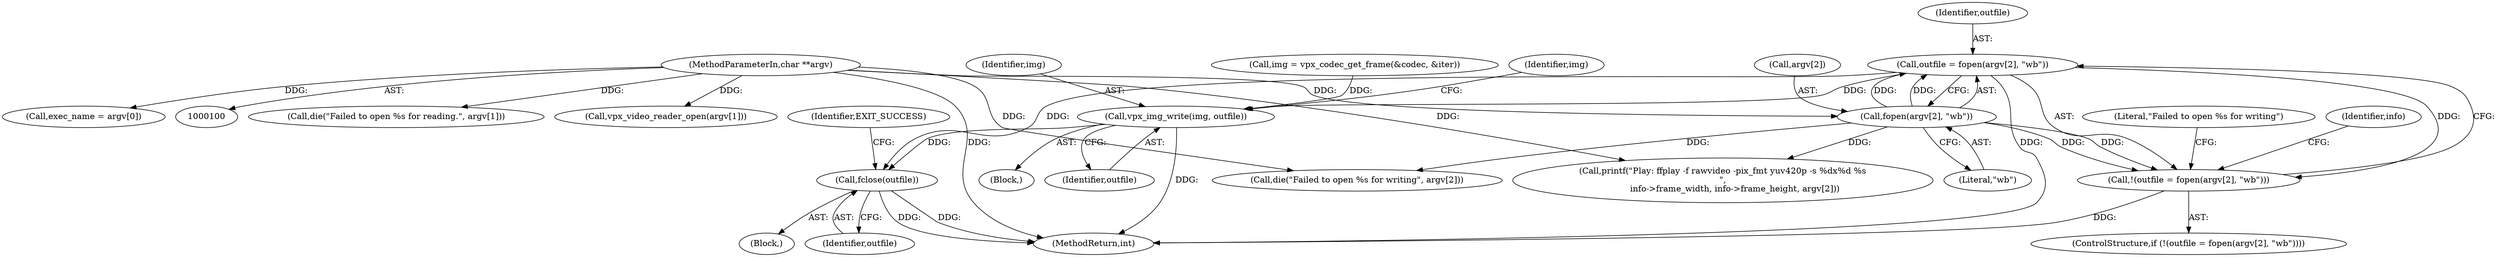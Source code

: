 digraph "0_Android_5a9753fca56f0eeb9f61e342b2fccffc364f9426_3@API" {
"1000153" [label="(Call,outfile = fopen(argv[2], \"wb\"))"];
"1000155" [label="(Call,fopen(argv[2], \"wb\"))"];
"1000102" [label="(MethodParameterIn,char **argv)"];
"1000152" [label="(Call,!(outfile = fopen(argv[2], \"wb\")))"];
"1000299" [label="(Call,vpx_img_write(img, outfile))"];
"1000326" [label="(Call,fclose(outfile))"];
"1000153" [label="(Call,outfile = fopen(argv[2], \"wb\"))"];
"1000146" [label="(Call,die(\"Failed to open %s for reading.\", argv[1]))"];
"1000159" [label="(Literal,\"wb\")"];
"1000103" [label="(Block,)"];
"1000152" [label="(Call,!(outfile = fopen(argv[2], \"wb\")))"];
"1000139" [label="(Call,vpx_video_reader_open(argv[1]))"];
"1000299" [label="(Call,vpx_img_write(img, outfile))"];
"1000301" [label="(Identifier,outfile)"];
"1000329" [label="(Identifier,EXIT_SUCCESS)"];
"1000151" [label="(ControlStructure,if (!(outfile = fopen(argv[2], \"wb\"))))"];
"1000330" [label="(MethodReturn,int)"];
"1000156" [label="(Call,argv[2])"];
"1000326" [label="(Call,fclose(outfile))"];
"1000160" [label="(Call,die(\"Failed to open %s for writing\", argv[2]))"];
"1000155" [label="(Call,fopen(argv[2], \"wb\"))"];
"1000313" [label="(Call,printf(\"Play: ffplay -f rawvideo -pix_fmt yuv420p -s %dx%d %s\n\",\n         info->frame_width, info->frame_height, argv[2]))"];
"1000161" [label="(Literal,\"Failed to open %s for writing\")"];
"1000300" [label="(Identifier,img)"];
"1000327" [label="(Identifier,outfile)"];
"1000290" [label="(Call,img = vpx_codec_get_frame(&codec, &iter))"];
"1000102" [label="(MethodParameterIn,char **argv)"];
"1000291" [label="(Identifier,img)"];
"1000154" [label="(Identifier,outfile)"];
"1000166" [label="(Identifier,info)"];
"1000298" [label="(Block,)"];
"1000126" [label="(Call,exec_name = argv[0])"];
"1000153" -> "1000152"  [label="AST: "];
"1000153" -> "1000155"  [label="CFG: "];
"1000154" -> "1000153"  [label="AST: "];
"1000155" -> "1000153"  [label="AST: "];
"1000152" -> "1000153"  [label="CFG: "];
"1000153" -> "1000330"  [label="DDG: "];
"1000153" -> "1000152"  [label="DDG: "];
"1000155" -> "1000153"  [label="DDG: "];
"1000155" -> "1000153"  [label="DDG: "];
"1000153" -> "1000299"  [label="DDG: "];
"1000153" -> "1000326"  [label="DDG: "];
"1000155" -> "1000159"  [label="CFG: "];
"1000156" -> "1000155"  [label="AST: "];
"1000159" -> "1000155"  [label="AST: "];
"1000155" -> "1000152"  [label="DDG: "];
"1000155" -> "1000152"  [label="DDG: "];
"1000102" -> "1000155"  [label="DDG: "];
"1000155" -> "1000160"  [label="DDG: "];
"1000155" -> "1000313"  [label="DDG: "];
"1000102" -> "1000100"  [label="AST: "];
"1000102" -> "1000330"  [label="DDG: "];
"1000102" -> "1000126"  [label="DDG: "];
"1000102" -> "1000139"  [label="DDG: "];
"1000102" -> "1000146"  [label="DDG: "];
"1000102" -> "1000160"  [label="DDG: "];
"1000102" -> "1000313"  [label="DDG: "];
"1000152" -> "1000151"  [label="AST: "];
"1000161" -> "1000152"  [label="CFG: "];
"1000166" -> "1000152"  [label="CFG: "];
"1000152" -> "1000330"  [label="DDG: "];
"1000299" -> "1000298"  [label="AST: "];
"1000299" -> "1000301"  [label="CFG: "];
"1000300" -> "1000299"  [label="AST: "];
"1000301" -> "1000299"  [label="AST: "];
"1000291" -> "1000299"  [label="CFG: "];
"1000299" -> "1000330"  [label="DDG: "];
"1000290" -> "1000299"  [label="DDG: "];
"1000299" -> "1000326"  [label="DDG: "];
"1000326" -> "1000103"  [label="AST: "];
"1000326" -> "1000327"  [label="CFG: "];
"1000327" -> "1000326"  [label="AST: "];
"1000329" -> "1000326"  [label="CFG: "];
"1000326" -> "1000330"  [label="DDG: "];
"1000326" -> "1000330"  [label="DDG: "];
}
